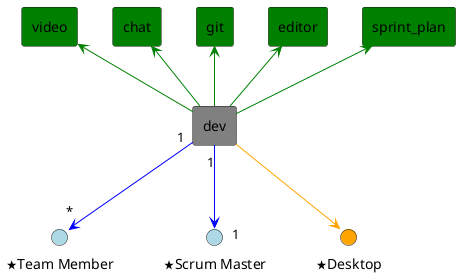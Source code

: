 @startuml
allowmixing

() "<&star>Team Member" as tm3 #LightBlue
() "<&star>Scrum Master" as sm3 #LightBlue
() "<&star>Desktop" as desktop3 #Orange
rectangle "sprint_plan" as sprint_plan3 #Green
rectangle "editor" as editor3 #Green
rectangle "git" as git3 #Green
rectangle "chat" as chat3 #Green
rectangle "video" as video3 #Green
rectangle dev #Gray

dev "1" -[#Blue]-> "*" tm3
dev "1" -[#Blue]-> "1" sm3
dev -u[#Green]-> sprint_plan3
dev -u[#Green]-> editor3
dev -u[#Green]-> git3
dev -u[#Green]-> chat3
dev -u[#Green]-> video3
dev -[#Orange]-> desktop3


@enduml

@startuml

(*) --> "primero"
"primero" -> (*)

@enduml